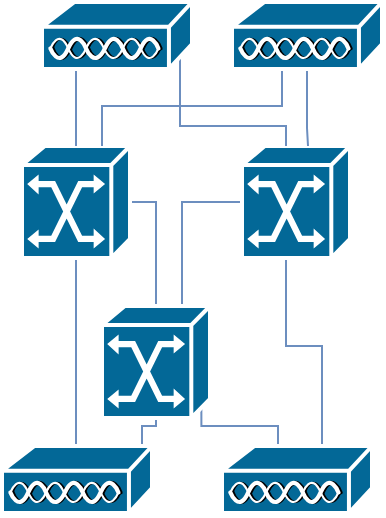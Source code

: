 <mxfile version="10.7.0" type="github"><diagram id="0BsYYAKQPIlwB5Yp8q1u" name="Page-1"><mxGraphModel dx="646" dy="413" grid="1" gridSize="10" guides="1" tooltips="1" connect="1" arrows="1" fold="1" page="1" pageScale="1" pageWidth="220" pageHeight="280" math="0" shadow="0"><root><mxCell id="0"/><mxCell id="1" parent="0"/><mxCell id="SkLOiW1_lkIb5jRCPt92-25" style="edgeStyle=orthogonalEdgeStyle;rounded=0;orthogonalLoop=1;jettySize=auto;html=1;exitX=1;exitY=0.5;exitDx=0;exitDy=0;exitPerimeter=0;entryX=0.5;entryY=0;entryDx=0;entryDy=0;entryPerimeter=0;endArrow=none;endFill=0;fillColor=#dae8fc;strokeColor=#6c8ebf;" edge="1" parent="1" source="SkLOiW1_lkIb5jRCPt92-1" target="SkLOiW1_lkIb5jRCPt92-5"><mxGeometry relative="1" as="geometry"><Array as="points"><mxPoint x="97" y="111"/></Array></mxGeometry></mxCell><mxCell id="SkLOiW1_lkIb5jRCPt92-26" style="edgeStyle=orthogonalEdgeStyle;rounded=0;orthogonalLoop=1;jettySize=auto;html=1;endArrow=none;endFill=0;fillColor=#dae8fc;strokeColor=#6c8ebf;" edge="1" parent="1" source="SkLOiW1_lkIb5jRCPt92-1" target="SkLOiW1_lkIb5jRCPt92-10"><mxGeometry relative="1" as="geometry"><Array as="points"><mxPoint x="57" y="233"/><mxPoint x="57" y="233"/></Array></mxGeometry></mxCell><mxCell id="SkLOiW1_lkIb5jRCPt92-1" value="" style="shape=mxgraph.cisco.switches.atm_switch;html=1;pointerEvents=1;dashed=0;fillColor=#036897;strokeColor=#ffffff;strokeWidth=2;verticalLabelPosition=bottom;verticalAlign=top;align=center;outlineConnect=0;" vertex="1" parent="1"><mxGeometry x="30" y="83" width="54" height="56" as="geometry"/></mxCell><mxCell id="SkLOiW1_lkIb5jRCPt92-24" style="edgeStyle=orthogonalEdgeStyle;rounded=0;orthogonalLoop=1;jettySize=auto;html=1;exitX=0;exitY=0.5;exitDx=0;exitDy=0;exitPerimeter=0;endArrow=none;endFill=0;fillColor=#dae8fc;strokeColor=#6c8ebf;" edge="1" parent="1" source="SkLOiW1_lkIb5jRCPt92-3" target="SkLOiW1_lkIb5jRCPt92-5"><mxGeometry relative="1" as="geometry"><Array as="points"><mxPoint x="110" y="111"/></Array></mxGeometry></mxCell><mxCell id="SkLOiW1_lkIb5jRCPt92-28" style="edgeStyle=orthogonalEdgeStyle;rounded=0;orthogonalLoop=1;jettySize=auto;html=1;exitX=0.5;exitY=1;exitDx=0;exitDy=0;exitPerimeter=0;endArrow=none;endFill=0;fillColor=#dae8fc;strokeColor=#6c8ebf;" edge="1" parent="1" source="SkLOiW1_lkIb5jRCPt92-3"><mxGeometry relative="1" as="geometry"><mxPoint x="180" y="233" as="targetPoint"/><Array as="points"><mxPoint x="162" y="183"/><mxPoint x="180" y="183"/></Array></mxGeometry></mxCell><mxCell id="SkLOiW1_lkIb5jRCPt92-3" value="" style="shape=mxgraph.cisco.switches.atm_switch;html=1;pointerEvents=1;dashed=0;fillColor=#036897;strokeColor=#ffffff;strokeWidth=2;verticalLabelPosition=bottom;verticalAlign=top;align=center;outlineConnect=0;" vertex="1" parent="1"><mxGeometry x="140" y="83" width="54" height="56" as="geometry"/></mxCell><mxCell id="SkLOiW1_lkIb5jRCPt92-27" style="edgeStyle=orthogonalEdgeStyle;rounded=0;orthogonalLoop=1;jettySize=auto;html=1;endArrow=none;endFill=0;fillColor=#dae8fc;strokeColor=#6c8ebf;" edge="1" parent="1" source="SkLOiW1_lkIb5jRCPt92-5"><mxGeometry relative="1" as="geometry"><mxPoint x="90" y="233" as="targetPoint"/><mxPoint x="90" y="239" as="sourcePoint"/><Array as="points"><mxPoint x="97" y="223"/></Array></mxGeometry></mxCell><mxCell id="SkLOiW1_lkIb5jRCPt92-29" style="edgeStyle=orthogonalEdgeStyle;rounded=0;orthogonalLoop=1;jettySize=auto;html=1;exitX=0.92;exitY=0.91;exitDx=0;exitDy=0;exitPerimeter=0;endArrow=none;endFill=0;fillColor=#dae8fc;strokeColor=#6c8ebf;" edge="1" parent="1" source="SkLOiW1_lkIb5jRCPt92-5"><mxGeometry relative="1" as="geometry"><mxPoint x="158" y="233" as="targetPoint"/><Array as="points"><mxPoint x="120" y="223"/><mxPoint x="158" y="223"/></Array></mxGeometry></mxCell><mxCell id="SkLOiW1_lkIb5jRCPt92-5" value="" style="shape=mxgraph.cisco.switches.atm_switch;html=1;pointerEvents=1;dashed=0;fillColor=#036897;strokeColor=#ffffff;strokeWidth=2;verticalLabelPosition=bottom;verticalAlign=top;align=center;outlineConnect=0;" vertex="1" parent="1"><mxGeometry x="70" y="163" width="54" height="56" as="geometry"/></mxCell><mxCell id="SkLOiW1_lkIb5jRCPt92-22" style="edgeStyle=orthogonalEdgeStyle;rounded=0;orthogonalLoop=1;jettySize=auto;html=1;exitX=0.92;exitY=0.8;exitDx=0;exitDy=0;exitPerimeter=0;endArrow=none;endFill=0;fillColor=#dae8fc;strokeColor=#6c8ebf;" edge="1" parent="1" source="SkLOiW1_lkIb5jRCPt92-6"><mxGeometry relative="1" as="geometry"><mxPoint x="162" y="83" as="targetPoint"/><Array as="points"><mxPoint x="109" y="73"/><mxPoint x="162" y="73"/></Array></mxGeometry></mxCell><mxCell id="SkLOiW1_lkIb5jRCPt92-23" style="edgeStyle=orthogonalEdgeStyle;rounded=0;orthogonalLoop=1;jettySize=auto;html=1;endArrow=none;endFill=0;fillColor=#dae8fc;strokeColor=#6c8ebf;" edge="1" parent="1" source="SkLOiW1_lkIb5jRCPt92-6"><mxGeometry relative="1" as="geometry"><mxPoint x="57" y="83" as="targetPoint"/><Array as="points"><mxPoint x="57" y="63"/><mxPoint x="57" y="63"/></Array></mxGeometry></mxCell><mxCell id="SkLOiW1_lkIb5jRCPt92-6" value="" style="shape=mxgraph.cisco.misc.access_point;html=1;pointerEvents=1;dashed=0;fillColor=#036897;strokeColor=#ffffff;strokeWidth=2;verticalLabelPosition=bottom;verticalAlign=top;align=center;outlineConnect=0;" vertex="1" parent="1"><mxGeometry x="40" y="11" width="75" height="34" as="geometry"/></mxCell><mxCell id="SkLOiW1_lkIb5jRCPt92-20" style="edgeStyle=orthogonalEdgeStyle;rounded=0;orthogonalLoop=1;jettySize=auto;html=1;exitX=0.5;exitY=0.985;exitDx=0;exitDy=0;exitPerimeter=0;endArrow=none;endFill=0;fillColor=#dae8fc;strokeColor=#6c8ebf;" edge="1" parent="1" source="SkLOiW1_lkIb5jRCPt92-7"><mxGeometry relative="1" as="geometry"><mxPoint x="173" y="83" as="targetPoint"/><Array as="points"><mxPoint x="173" y="74"/></Array></mxGeometry></mxCell><mxCell id="SkLOiW1_lkIb5jRCPt92-21" style="edgeStyle=orthogonalEdgeStyle;rounded=0;orthogonalLoop=1;jettySize=auto;html=1;endArrow=none;endFill=0;fillColor=#dae8fc;strokeColor=#6c8ebf;" edge="1" parent="1" source="SkLOiW1_lkIb5jRCPt92-7"><mxGeometry relative="1" as="geometry"><mxPoint x="160" y="53" as="sourcePoint"/><mxPoint x="70" y="83" as="targetPoint"/><Array as="points"><mxPoint x="160" y="63"/><mxPoint x="70" y="63"/></Array></mxGeometry></mxCell><mxCell id="SkLOiW1_lkIb5jRCPt92-7" value="" style="shape=mxgraph.cisco.misc.access_point;html=1;pointerEvents=1;dashed=0;fillColor=#036897;strokeColor=#ffffff;strokeWidth=2;verticalLabelPosition=bottom;verticalAlign=top;align=center;outlineConnect=0;" vertex="1" parent="1"><mxGeometry x="135" y="11" width="75" height="34" as="geometry"/></mxCell><mxCell id="SkLOiW1_lkIb5jRCPt92-8" value="" style="shape=mxgraph.cisco.misc.access_point;html=1;pointerEvents=1;dashed=0;fillColor=#036897;strokeColor=#ffffff;strokeWidth=2;verticalLabelPosition=bottom;verticalAlign=top;align=center;outlineConnect=0;" vertex="1" parent="1"><mxGeometry x="130" y="233" width="75" height="34" as="geometry"/></mxCell><mxCell id="SkLOiW1_lkIb5jRCPt92-10" value="" style="shape=mxgraph.cisco.misc.access_point;html=1;pointerEvents=1;dashed=0;fillColor=#036897;strokeColor=#ffffff;strokeWidth=2;verticalLabelPosition=bottom;verticalAlign=top;align=center;outlineConnect=0;" vertex="1" parent="1"><mxGeometry x="20" y="233" width="75" height="34" as="geometry"/></mxCell></root></mxGraphModel></diagram></mxfile>